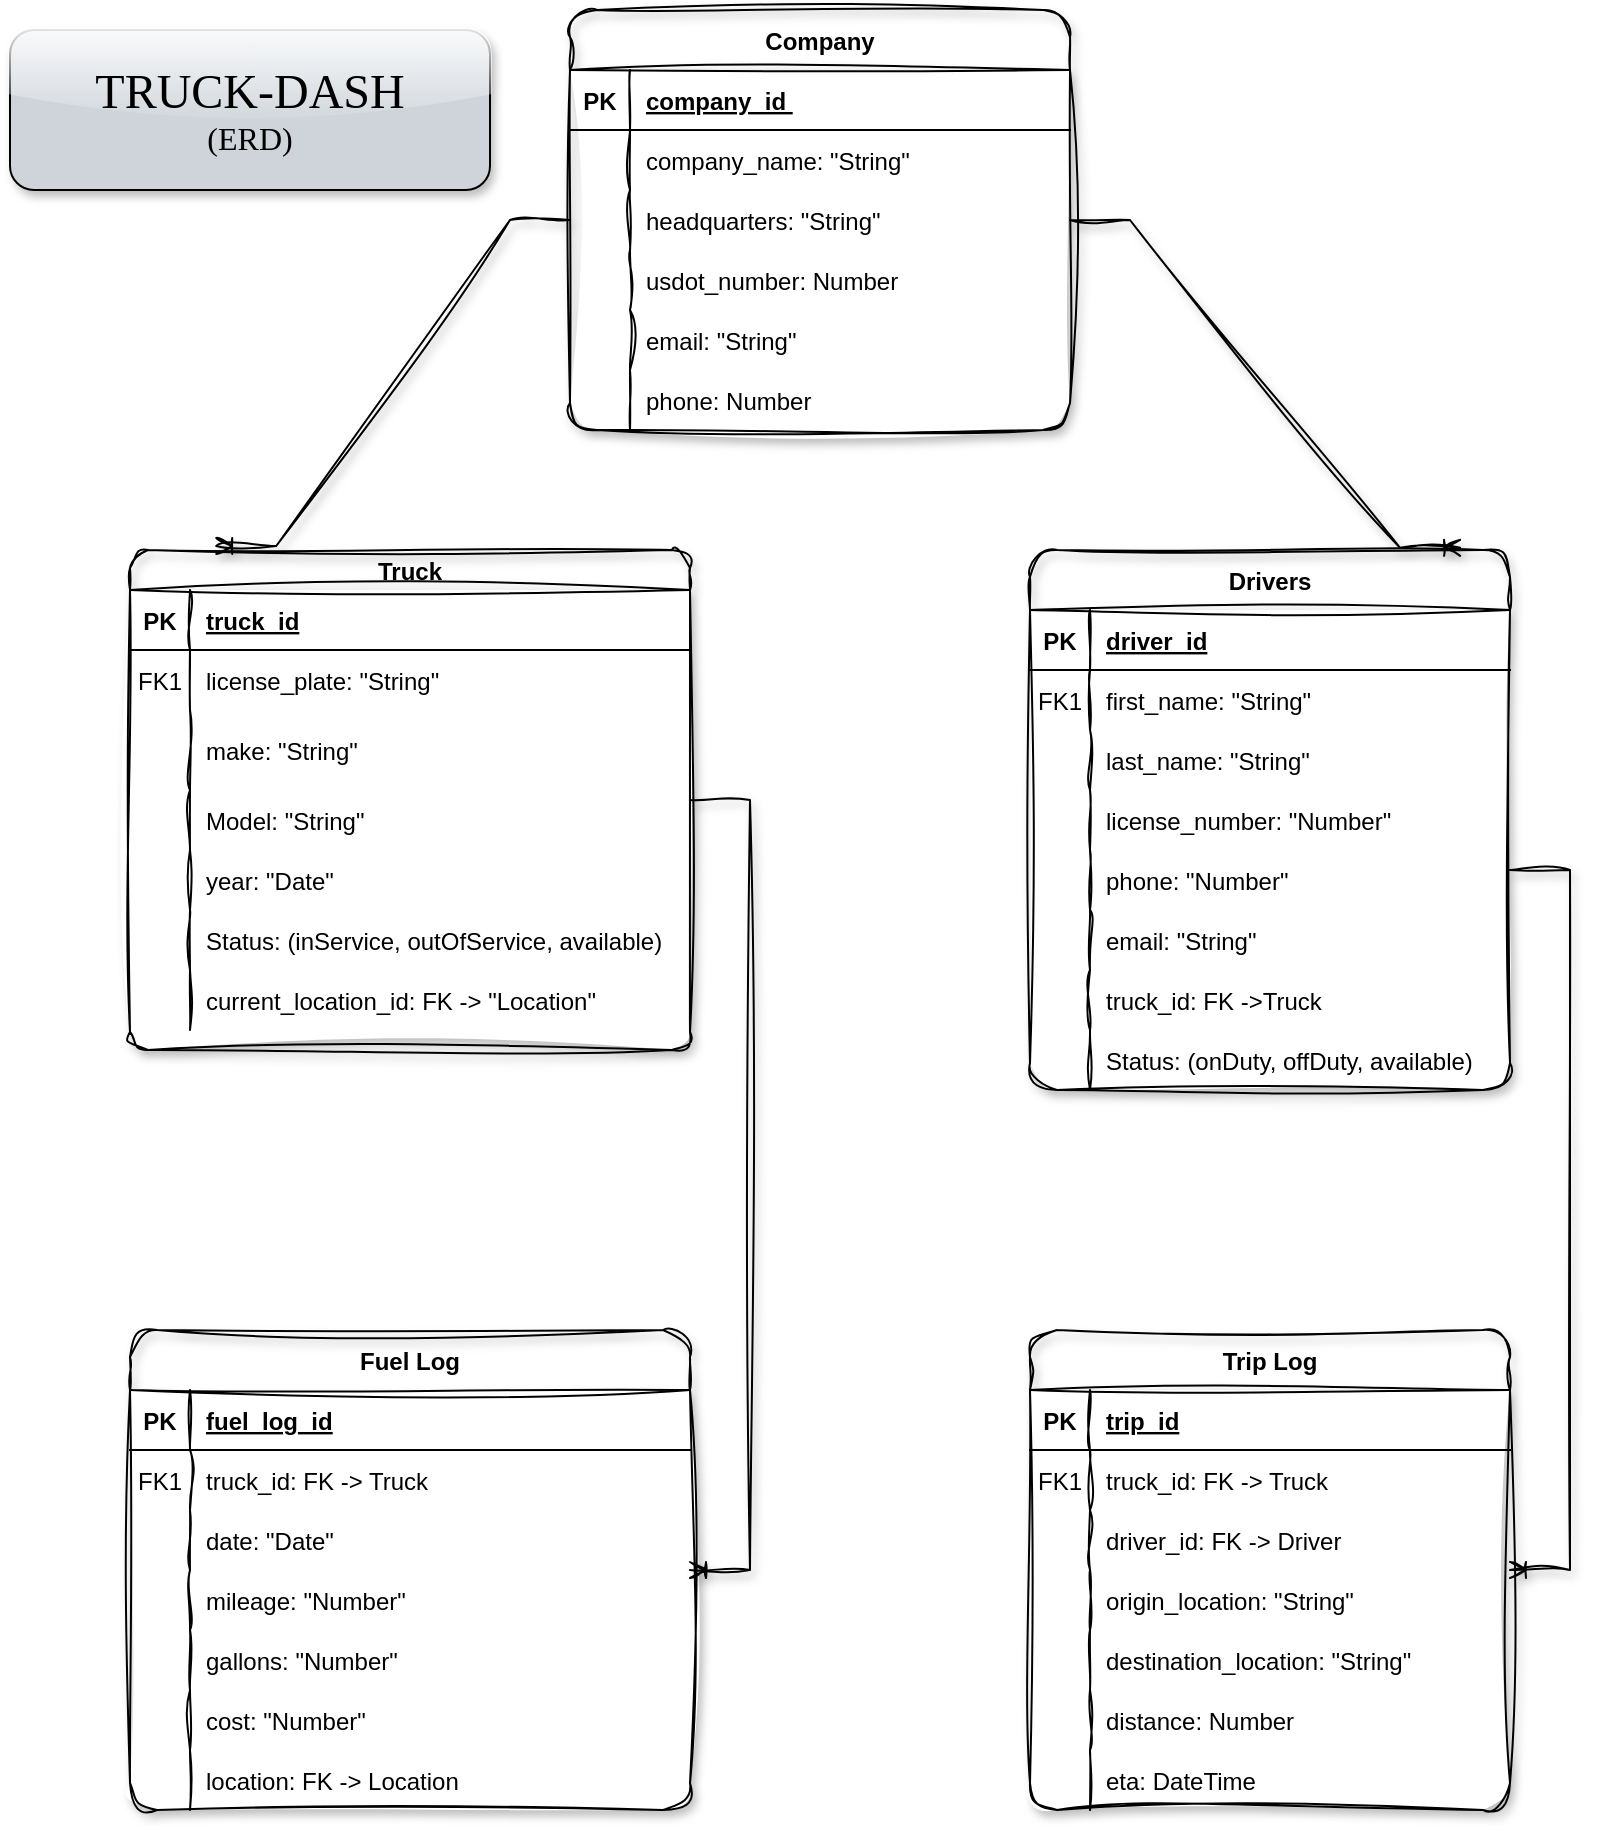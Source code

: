 <mxfile version="24.5.3" type="device">
  <diagram id="R2lEEEUBdFMjLlhIrx00" name="Page-1">
    <mxGraphModel dx="1434" dy="907" grid="1" gridSize="10" guides="1" tooltips="1" connect="1" arrows="1" fold="1" page="1" pageScale="1" pageWidth="850" pageHeight="1100" math="0" shadow="0" extFonts="Permanent Marker^https://fonts.googleapis.com/css?family=Permanent+Marker">
      <root>
        <mxCell id="0" />
        <mxCell id="1" parent="0" />
        <mxCell id="C-vyLk0tnHw3VtMMgP7b-2" value="Truck" style="shape=table;startSize=20;container=1;collapsible=1;childLayout=tableLayout;fixedRows=1;rowLines=0;fontStyle=1;align=center;resizeLast=1;shadow=1;rounded=1;sketch=1;curveFitting=1;jiggle=2;swimlaneFillColor=default;fillColor=none;" parent="1" vertex="1">
          <mxGeometry x="80" y="280" width="280" height="250" as="geometry" />
        </mxCell>
        <mxCell id="C-vyLk0tnHw3VtMMgP7b-3" value="" style="shape=partialRectangle;collapsible=0;dropTarget=0;pointerEvents=0;fillColor=none;points=[[0,0.5],[1,0.5]];portConstraint=eastwest;top=0;left=0;right=0;bottom=1;swimlaneFillColor=default;" parent="C-vyLk0tnHw3VtMMgP7b-2" vertex="1">
          <mxGeometry y="20" width="280" height="30" as="geometry" />
        </mxCell>
        <mxCell id="C-vyLk0tnHw3VtMMgP7b-4" value="PK" style="shape=partialRectangle;overflow=hidden;connectable=0;fillColor=none;top=0;left=0;bottom=0;right=0;fontStyle=1;swimlaneFillColor=default;" parent="C-vyLk0tnHw3VtMMgP7b-3" vertex="1">
          <mxGeometry width="30" height="30" as="geometry">
            <mxRectangle width="30" height="30" as="alternateBounds" />
          </mxGeometry>
        </mxCell>
        <mxCell id="C-vyLk0tnHw3VtMMgP7b-5" value="truck_id" style="shape=partialRectangle;overflow=hidden;connectable=0;fillColor=none;top=0;left=0;bottom=0;right=0;align=left;spacingLeft=6;fontStyle=5;swimlaneFillColor=default;" parent="C-vyLk0tnHw3VtMMgP7b-3" vertex="1">
          <mxGeometry x="30" width="250" height="30" as="geometry">
            <mxRectangle width="250" height="30" as="alternateBounds" />
          </mxGeometry>
        </mxCell>
        <mxCell id="C-vyLk0tnHw3VtMMgP7b-6" value="" style="shape=partialRectangle;collapsible=0;dropTarget=0;pointerEvents=0;fillColor=none;points=[[0,0.5],[1,0.5]];portConstraint=eastwest;top=0;left=0;right=0;bottom=0;swimlaneFillColor=default;" parent="C-vyLk0tnHw3VtMMgP7b-2" vertex="1">
          <mxGeometry y="50" width="280" height="30" as="geometry" />
        </mxCell>
        <mxCell id="C-vyLk0tnHw3VtMMgP7b-7" value="FK1" style="shape=partialRectangle;overflow=hidden;connectable=0;fillColor=none;top=0;left=0;bottom=0;right=0;swimlaneFillColor=default;" parent="C-vyLk0tnHw3VtMMgP7b-6" vertex="1">
          <mxGeometry width="30" height="30" as="geometry">
            <mxRectangle width="30" height="30" as="alternateBounds" />
          </mxGeometry>
        </mxCell>
        <mxCell id="C-vyLk0tnHw3VtMMgP7b-8" value="license_plate: &quot;String&quot;" style="shape=partialRectangle;overflow=hidden;connectable=0;fillColor=none;top=0;left=0;bottom=0;right=0;align=left;spacingLeft=6;swimlaneFillColor=default;" parent="C-vyLk0tnHw3VtMMgP7b-6" vertex="1">
          <mxGeometry x="30" width="250" height="30" as="geometry">
            <mxRectangle width="250" height="30" as="alternateBounds" />
          </mxGeometry>
        </mxCell>
        <mxCell id="C-vyLk0tnHw3VtMMgP7b-9" value="" style="shape=partialRectangle;collapsible=0;dropTarget=0;pointerEvents=0;fillColor=none;points=[[0,0.5],[1,0.5]];portConstraint=eastwest;top=0;left=0;right=0;bottom=0;swimlaneFillColor=default;" parent="C-vyLk0tnHw3VtMMgP7b-2" vertex="1">
          <mxGeometry y="80" width="280" height="40" as="geometry" />
        </mxCell>
        <mxCell id="C-vyLk0tnHw3VtMMgP7b-10" value="" style="shape=partialRectangle;overflow=hidden;connectable=0;fillColor=none;top=0;left=0;bottom=0;right=0;swimlaneFillColor=default;" parent="C-vyLk0tnHw3VtMMgP7b-9" vertex="1">
          <mxGeometry width="30" height="40" as="geometry">
            <mxRectangle width="30" height="40" as="alternateBounds" />
          </mxGeometry>
        </mxCell>
        <mxCell id="C-vyLk0tnHw3VtMMgP7b-11" value="make: &quot;String&quot;    " style="shape=partialRectangle;overflow=hidden;connectable=0;fillColor=none;top=0;left=0;bottom=0;right=0;align=left;spacingLeft=6;swimlaneFillColor=default;" parent="C-vyLk0tnHw3VtMMgP7b-9" vertex="1">
          <mxGeometry x="30" width="250" height="40" as="geometry">
            <mxRectangle width="250" height="40" as="alternateBounds" />
          </mxGeometry>
        </mxCell>
        <mxCell id="RZfa7K9ojC2kVj3DrEO6-5" value="" style="shape=partialRectangle;collapsible=0;dropTarget=0;pointerEvents=0;fillColor=none;points=[[0,0.5],[1,0.5]];portConstraint=eastwest;top=0;left=0;right=0;bottom=0;swimlaneFillColor=default;" vertex="1" parent="C-vyLk0tnHw3VtMMgP7b-2">
          <mxGeometry y="120" width="280" height="30" as="geometry" />
        </mxCell>
        <mxCell id="RZfa7K9ojC2kVj3DrEO6-6" value="" style="shape=partialRectangle;overflow=hidden;connectable=0;fillColor=none;top=0;left=0;bottom=0;right=0;swimlaneFillColor=default;" vertex="1" parent="RZfa7K9ojC2kVj3DrEO6-5">
          <mxGeometry width="30" height="30" as="geometry">
            <mxRectangle width="30" height="30" as="alternateBounds" />
          </mxGeometry>
        </mxCell>
        <mxCell id="RZfa7K9ojC2kVj3DrEO6-7" value="Model: &quot;String&quot;" style="shape=partialRectangle;overflow=hidden;connectable=0;fillColor=none;top=0;left=0;bottom=0;right=0;align=left;spacingLeft=6;swimlaneFillColor=default;" vertex="1" parent="RZfa7K9ojC2kVj3DrEO6-5">
          <mxGeometry x="30" width="250" height="30" as="geometry">
            <mxRectangle width="250" height="30" as="alternateBounds" />
          </mxGeometry>
        </mxCell>
        <mxCell id="RZfa7K9ojC2kVj3DrEO6-8" value="" style="shape=partialRectangle;collapsible=0;dropTarget=0;pointerEvents=0;fillColor=none;points=[[0,0.5],[1,0.5]];portConstraint=eastwest;top=0;left=0;right=0;bottom=0;swimlaneFillColor=default;" vertex="1" parent="C-vyLk0tnHw3VtMMgP7b-2">
          <mxGeometry y="150" width="280" height="30" as="geometry" />
        </mxCell>
        <mxCell id="RZfa7K9ojC2kVj3DrEO6-9" value="" style="shape=partialRectangle;overflow=hidden;connectable=0;fillColor=none;top=0;left=0;bottom=0;right=0;swimlaneFillColor=default;" vertex="1" parent="RZfa7K9ojC2kVj3DrEO6-8">
          <mxGeometry width="30" height="30" as="geometry">
            <mxRectangle width="30" height="30" as="alternateBounds" />
          </mxGeometry>
        </mxCell>
        <mxCell id="RZfa7K9ojC2kVj3DrEO6-10" value="year: &quot;Date&quot;" style="shape=partialRectangle;overflow=hidden;connectable=0;fillColor=none;top=0;left=0;bottom=0;right=0;align=left;spacingLeft=6;swimlaneFillColor=default;" vertex="1" parent="RZfa7K9ojC2kVj3DrEO6-8">
          <mxGeometry x="30" width="250" height="30" as="geometry">
            <mxRectangle width="250" height="30" as="alternateBounds" />
          </mxGeometry>
        </mxCell>
        <mxCell id="RZfa7K9ojC2kVj3DrEO6-14" value="" style="shape=partialRectangle;collapsible=0;dropTarget=0;pointerEvents=0;fillColor=none;points=[[0,0.5],[1,0.5]];portConstraint=eastwest;top=0;left=0;right=0;bottom=0;swimlaneFillColor=default;" vertex="1" parent="C-vyLk0tnHw3VtMMgP7b-2">
          <mxGeometry y="180" width="280" height="30" as="geometry" />
        </mxCell>
        <mxCell id="RZfa7K9ojC2kVj3DrEO6-15" value="" style="shape=partialRectangle;overflow=hidden;connectable=0;fillColor=none;top=0;left=0;bottom=0;right=0;swimlaneFillColor=default;" vertex="1" parent="RZfa7K9ojC2kVj3DrEO6-14">
          <mxGeometry width="30" height="30" as="geometry">
            <mxRectangle width="30" height="30" as="alternateBounds" />
          </mxGeometry>
        </mxCell>
        <mxCell id="RZfa7K9ojC2kVj3DrEO6-16" value="Status: (inService, outOfService, available)" style="shape=partialRectangle;overflow=hidden;connectable=0;fillColor=none;top=0;left=0;bottom=0;right=0;align=left;spacingLeft=6;swimlaneFillColor=default;" vertex="1" parent="RZfa7K9ojC2kVj3DrEO6-14">
          <mxGeometry x="30" width="250" height="30" as="geometry">
            <mxRectangle width="250" height="30" as="alternateBounds" />
          </mxGeometry>
        </mxCell>
        <mxCell id="RZfa7K9ojC2kVj3DrEO6-17" value="" style="shape=partialRectangle;collapsible=0;dropTarget=0;pointerEvents=0;fillColor=none;points=[[0,0.5],[1,0.5]];portConstraint=eastwest;top=0;left=0;right=0;bottom=0;swimlaneFillColor=default;" vertex="1" parent="C-vyLk0tnHw3VtMMgP7b-2">
          <mxGeometry y="210" width="280" height="30" as="geometry" />
        </mxCell>
        <mxCell id="RZfa7K9ojC2kVj3DrEO6-18" value="" style="shape=partialRectangle;overflow=hidden;connectable=0;fillColor=none;top=0;left=0;bottom=0;right=0;swimlaneFillColor=default;" vertex="1" parent="RZfa7K9ojC2kVj3DrEO6-17">
          <mxGeometry width="30" height="30" as="geometry">
            <mxRectangle width="30" height="30" as="alternateBounds" />
          </mxGeometry>
        </mxCell>
        <mxCell id="RZfa7K9ojC2kVj3DrEO6-19" value="current_location_id: FK -&gt; &quot;Location&quot;" style="shape=partialRectangle;overflow=hidden;connectable=0;fillColor=none;top=0;left=0;bottom=0;right=0;align=left;spacingLeft=6;swimlaneFillColor=default;" vertex="1" parent="RZfa7K9ojC2kVj3DrEO6-17">
          <mxGeometry x="30" width="250" height="30" as="geometry">
            <mxRectangle width="250" height="30" as="alternateBounds" />
          </mxGeometry>
        </mxCell>
        <mxCell id="C-vyLk0tnHw3VtMMgP7b-13" value="Drivers" style="shape=table;startSize=30;container=1;collapsible=1;childLayout=tableLayout;fixedRows=1;rowLines=0;fontStyle=1;align=center;resizeLast=1;shadow=1;rounded=1;sketch=1;curveFitting=1;jiggle=2;swimlaneFillColor=default;fillColor=none;" parent="1" vertex="1">
          <mxGeometry x="530" y="280" width="240" height="270" as="geometry" />
        </mxCell>
        <mxCell id="C-vyLk0tnHw3VtMMgP7b-14" value="" style="shape=partialRectangle;collapsible=0;dropTarget=0;pointerEvents=0;fillColor=none;points=[[0,0.5],[1,0.5]];portConstraint=eastwest;top=0;left=0;right=0;bottom=1;swimlaneFillColor=default;" parent="C-vyLk0tnHw3VtMMgP7b-13" vertex="1">
          <mxGeometry y="30" width="240" height="30" as="geometry" />
        </mxCell>
        <mxCell id="C-vyLk0tnHw3VtMMgP7b-15" value="PK" style="shape=partialRectangle;overflow=hidden;connectable=0;fillColor=none;top=0;left=0;bottom=0;right=0;fontStyle=1;swimlaneFillColor=default;" parent="C-vyLk0tnHw3VtMMgP7b-14" vertex="1">
          <mxGeometry width="30" height="30" as="geometry">
            <mxRectangle width="30" height="30" as="alternateBounds" />
          </mxGeometry>
        </mxCell>
        <mxCell id="C-vyLk0tnHw3VtMMgP7b-16" value="driver_id" style="shape=partialRectangle;overflow=hidden;connectable=0;fillColor=none;top=0;left=0;bottom=0;right=0;align=left;spacingLeft=6;fontStyle=5;swimlaneFillColor=default;" parent="C-vyLk0tnHw3VtMMgP7b-14" vertex="1">
          <mxGeometry x="30" width="210" height="30" as="geometry">
            <mxRectangle width="210" height="30" as="alternateBounds" />
          </mxGeometry>
        </mxCell>
        <mxCell id="C-vyLk0tnHw3VtMMgP7b-17" value="" style="shape=partialRectangle;collapsible=0;dropTarget=0;pointerEvents=0;fillColor=none;points=[[0,0.5],[1,0.5]];portConstraint=eastwest;top=0;left=0;right=0;bottom=0;swimlaneFillColor=default;" parent="C-vyLk0tnHw3VtMMgP7b-13" vertex="1">
          <mxGeometry y="60" width="240" height="30" as="geometry" />
        </mxCell>
        <mxCell id="C-vyLk0tnHw3VtMMgP7b-18" value="FK1" style="shape=partialRectangle;overflow=hidden;connectable=0;fillColor=none;top=0;left=0;bottom=0;right=0;swimlaneFillColor=default;" parent="C-vyLk0tnHw3VtMMgP7b-17" vertex="1">
          <mxGeometry width="30" height="30" as="geometry">
            <mxRectangle width="30" height="30" as="alternateBounds" />
          </mxGeometry>
        </mxCell>
        <mxCell id="C-vyLk0tnHw3VtMMgP7b-19" value="first_name: &quot;String&quot;" style="shape=partialRectangle;overflow=hidden;connectable=0;fillColor=none;top=0;left=0;bottom=0;right=0;align=left;spacingLeft=6;swimlaneFillColor=default;" parent="C-vyLk0tnHw3VtMMgP7b-17" vertex="1">
          <mxGeometry x="30" width="210" height="30" as="geometry">
            <mxRectangle width="210" height="30" as="alternateBounds" />
          </mxGeometry>
        </mxCell>
        <mxCell id="C-vyLk0tnHw3VtMMgP7b-20" value="" style="shape=partialRectangle;collapsible=0;dropTarget=0;pointerEvents=0;fillColor=none;points=[[0,0.5],[1,0.5]];portConstraint=eastwest;top=0;left=0;right=0;bottom=0;swimlaneFillColor=default;" parent="C-vyLk0tnHw3VtMMgP7b-13" vertex="1">
          <mxGeometry y="90" width="240" height="30" as="geometry" />
        </mxCell>
        <mxCell id="C-vyLk0tnHw3VtMMgP7b-21" value="" style="shape=partialRectangle;overflow=hidden;connectable=0;fillColor=none;top=0;left=0;bottom=0;right=0;swimlaneFillColor=default;" parent="C-vyLk0tnHw3VtMMgP7b-20" vertex="1">
          <mxGeometry width="30" height="30" as="geometry">
            <mxRectangle width="30" height="30" as="alternateBounds" />
          </mxGeometry>
        </mxCell>
        <mxCell id="C-vyLk0tnHw3VtMMgP7b-22" value="last_name: &quot;String&quot;" style="shape=partialRectangle;overflow=hidden;connectable=0;fillColor=none;top=0;left=0;bottom=0;right=0;align=left;spacingLeft=6;swimlaneFillColor=default;" parent="C-vyLk0tnHw3VtMMgP7b-20" vertex="1">
          <mxGeometry x="30" width="210" height="30" as="geometry">
            <mxRectangle width="210" height="30" as="alternateBounds" />
          </mxGeometry>
        </mxCell>
        <mxCell id="RZfa7K9ojC2kVj3DrEO6-20" value="" style="shape=partialRectangle;collapsible=0;dropTarget=0;pointerEvents=0;fillColor=none;points=[[0,0.5],[1,0.5]];portConstraint=eastwest;top=0;left=0;right=0;bottom=0;swimlaneFillColor=default;" vertex="1" parent="C-vyLk0tnHw3VtMMgP7b-13">
          <mxGeometry y="120" width="240" height="30" as="geometry" />
        </mxCell>
        <mxCell id="RZfa7K9ojC2kVj3DrEO6-21" value="" style="shape=partialRectangle;overflow=hidden;connectable=0;fillColor=none;top=0;left=0;bottom=0;right=0;swimlaneFillColor=default;" vertex="1" parent="RZfa7K9ojC2kVj3DrEO6-20">
          <mxGeometry width="30" height="30" as="geometry">
            <mxRectangle width="30" height="30" as="alternateBounds" />
          </mxGeometry>
        </mxCell>
        <mxCell id="RZfa7K9ojC2kVj3DrEO6-22" value="license_number: &quot;Number&quot;" style="shape=partialRectangle;overflow=hidden;connectable=0;fillColor=none;top=0;left=0;bottom=0;right=0;align=left;spacingLeft=6;swimlaneFillColor=default;" vertex="1" parent="RZfa7K9ojC2kVj3DrEO6-20">
          <mxGeometry x="30" width="210" height="30" as="geometry">
            <mxRectangle width="210" height="30" as="alternateBounds" />
          </mxGeometry>
        </mxCell>
        <mxCell id="RZfa7K9ojC2kVj3DrEO6-23" value="" style="shape=partialRectangle;collapsible=0;dropTarget=0;pointerEvents=0;fillColor=none;points=[[0,0.5],[1,0.5]];portConstraint=eastwest;top=0;left=0;right=0;bottom=0;swimlaneFillColor=default;" vertex="1" parent="C-vyLk0tnHw3VtMMgP7b-13">
          <mxGeometry y="150" width="240" height="30" as="geometry" />
        </mxCell>
        <mxCell id="RZfa7K9ojC2kVj3DrEO6-24" value="" style="shape=partialRectangle;overflow=hidden;connectable=0;fillColor=none;top=0;left=0;bottom=0;right=0;swimlaneFillColor=default;" vertex="1" parent="RZfa7K9ojC2kVj3DrEO6-23">
          <mxGeometry width="30" height="30" as="geometry">
            <mxRectangle width="30" height="30" as="alternateBounds" />
          </mxGeometry>
        </mxCell>
        <mxCell id="RZfa7K9ojC2kVj3DrEO6-25" value="phone: &quot;Number&quot;" style="shape=partialRectangle;overflow=hidden;connectable=0;fillColor=none;top=0;left=0;bottom=0;right=0;align=left;spacingLeft=6;swimlaneFillColor=default;" vertex="1" parent="RZfa7K9ojC2kVj3DrEO6-23">
          <mxGeometry x="30" width="210" height="30" as="geometry">
            <mxRectangle width="210" height="30" as="alternateBounds" />
          </mxGeometry>
        </mxCell>
        <mxCell id="RZfa7K9ojC2kVj3DrEO6-26" value="" style="shape=partialRectangle;collapsible=0;dropTarget=0;pointerEvents=0;fillColor=none;points=[[0,0.5],[1,0.5]];portConstraint=eastwest;top=0;left=0;right=0;bottom=0;swimlaneFillColor=default;" vertex="1" parent="C-vyLk0tnHw3VtMMgP7b-13">
          <mxGeometry y="180" width="240" height="30" as="geometry" />
        </mxCell>
        <mxCell id="RZfa7K9ojC2kVj3DrEO6-27" value="" style="shape=partialRectangle;overflow=hidden;connectable=0;fillColor=none;top=0;left=0;bottom=0;right=0;swimlaneFillColor=default;" vertex="1" parent="RZfa7K9ojC2kVj3DrEO6-26">
          <mxGeometry width="30" height="30" as="geometry">
            <mxRectangle width="30" height="30" as="alternateBounds" />
          </mxGeometry>
        </mxCell>
        <mxCell id="RZfa7K9ojC2kVj3DrEO6-28" value="email: &quot;String&quot;" style="shape=partialRectangle;overflow=hidden;connectable=0;fillColor=none;top=0;left=0;bottom=0;right=0;align=left;spacingLeft=6;swimlaneFillColor=default;" vertex="1" parent="RZfa7K9ojC2kVj3DrEO6-26">
          <mxGeometry x="30" width="210" height="30" as="geometry">
            <mxRectangle width="210" height="30" as="alternateBounds" />
          </mxGeometry>
        </mxCell>
        <mxCell id="RZfa7K9ojC2kVj3DrEO6-29" value="" style="shape=partialRectangle;collapsible=0;dropTarget=0;pointerEvents=0;fillColor=none;points=[[0,0.5],[1,0.5]];portConstraint=eastwest;top=0;left=0;right=0;bottom=0;swimlaneFillColor=default;" vertex="1" parent="C-vyLk0tnHw3VtMMgP7b-13">
          <mxGeometry y="210" width="240" height="30" as="geometry" />
        </mxCell>
        <mxCell id="RZfa7K9ojC2kVj3DrEO6-30" value="" style="shape=partialRectangle;overflow=hidden;connectable=0;fillColor=none;top=0;left=0;bottom=0;right=0;swimlaneFillColor=default;" vertex="1" parent="RZfa7K9ojC2kVj3DrEO6-29">
          <mxGeometry width="30" height="30" as="geometry">
            <mxRectangle width="30" height="30" as="alternateBounds" />
          </mxGeometry>
        </mxCell>
        <mxCell id="RZfa7K9ojC2kVj3DrEO6-31" value="truck_id: FK -&gt;Truck" style="shape=partialRectangle;overflow=hidden;connectable=0;fillColor=none;top=0;left=0;bottom=0;right=0;align=left;spacingLeft=6;swimlaneFillColor=default;" vertex="1" parent="RZfa7K9ojC2kVj3DrEO6-29">
          <mxGeometry x="30" width="210" height="30" as="geometry">
            <mxRectangle width="210" height="30" as="alternateBounds" />
          </mxGeometry>
        </mxCell>
        <mxCell id="RZfa7K9ojC2kVj3DrEO6-339" value="" style="shape=partialRectangle;collapsible=0;dropTarget=0;pointerEvents=0;fillColor=none;points=[[0,0.5],[1,0.5]];portConstraint=eastwest;top=0;left=0;right=0;bottom=0;swimlaneFillColor=default;" vertex="1" parent="C-vyLk0tnHw3VtMMgP7b-13">
          <mxGeometry y="240" width="240" height="30" as="geometry" />
        </mxCell>
        <mxCell id="RZfa7K9ojC2kVj3DrEO6-340" value="" style="shape=partialRectangle;overflow=hidden;connectable=0;fillColor=none;top=0;left=0;bottom=0;right=0;swimlaneFillColor=default;" vertex="1" parent="RZfa7K9ojC2kVj3DrEO6-339">
          <mxGeometry width="30" height="30" as="geometry">
            <mxRectangle width="30" height="30" as="alternateBounds" />
          </mxGeometry>
        </mxCell>
        <mxCell id="RZfa7K9ojC2kVj3DrEO6-341" value="Status: (onDuty, offDuty, available)" style="shape=partialRectangle;overflow=hidden;connectable=0;fillColor=none;top=0;left=0;bottom=0;right=0;align=left;spacingLeft=6;swimlaneFillColor=default;" vertex="1" parent="RZfa7K9ojC2kVj3DrEO6-339">
          <mxGeometry x="30" width="210" height="30" as="geometry">
            <mxRectangle width="210" height="30" as="alternateBounds" />
          </mxGeometry>
        </mxCell>
        <mxCell id="C-vyLk0tnHw3VtMMgP7b-23" value="Company" style="shape=table;startSize=30;container=1;collapsible=1;childLayout=tableLayout;fixedRows=1;rowLines=0;fontStyle=1;align=center;resizeLast=1;shadow=1;rounded=1;sketch=1;curveFitting=1;jiggle=2;swimlaneFillColor=default;fillColor=none;" parent="1" vertex="1">
          <mxGeometry x="300" y="10" width="250" height="210" as="geometry" />
        </mxCell>
        <mxCell id="C-vyLk0tnHw3VtMMgP7b-24" value="" style="shape=partialRectangle;collapsible=0;dropTarget=0;pointerEvents=0;fillColor=none;points=[[0,0.5],[1,0.5]];portConstraint=eastwest;top=0;left=0;right=0;bottom=1;swimlaneFillColor=default;" parent="C-vyLk0tnHw3VtMMgP7b-23" vertex="1">
          <mxGeometry y="30" width="250" height="30" as="geometry" />
        </mxCell>
        <mxCell id="C-vyLk0tnHw3VtMMgP7b-25" value="PK" style="shape=partialRectangle;overflow=hidden;connectable=0;fillColor=none;top=0;left=0;bottom=0;right=0;fontStyle=1;swimlaneFillColor=default;" parent="C-vyLk0tnHw3VtMMgP7b-24" vertex="1">
          <mxGeometry width="30" height="30" as="geometry">
            <mxRectangle width="30" height="30" as="alternateBounds" />
          </mxGeometry>
        </mxCell>
        <mxCell id="C-vyLk0tnHw3VtMMgP7b-26" value="company_id " style="shape=partialRectangle;overflow=hidden;connectable=0;fillColor=none;top=0;left=0;bottom=0;right=0;align=left;spacingLeft=6;fontStyle=5;swimlaneFillColor=default;" parent="C-vyLk0tnHw3VtMMgP7b-24" vertex="1">
          <mxGeometry x="30" width="220" height="30" as="geometry">
            <mxRectangle width="220" height="30" as="alternateBounds" />
          </mxGeometry>
        </mxCell>
        <mxCell id="C-vyLk0tnHw3VtMMgP7b-27" value="" style="shape=partialRectangle;collapsible=0;dropTarget=0;pointerEvents=0;fillColor=none;points=[[0,0.5],[1,0.5]];portConstraint=eastwest;top=0;left=0;right=0;bottom=0;swimlaneFillColor=default;" parent="C-vyLk0tnHw3VtMMgP7b-23" vertex="1">
          <mxGeometry y="60" width="250" height="30" as="geometry" />
        </mxCell>
        <mxCell id="C-vyLk0tnHw3VtMMgP7b-28" value="" style="shape=partialRectangle;overflow=hidden;connectable=0;fillColor=none;top=0;left=0;bottom=0;right=0;swimlaneFillColor=default;" parent="C-vyLk0tnHw3VtMMgP7b-27" vertex="1">
          <mxGeometry width="30" height="30" as="geometry">
            <mxRectangle width="30" height="30" as="alternateBounds" />
          </mxGeometry>
        </mxCell>
        <mxCell id="C-vyLk0tnHw3VtMMgP7b-29" value="company_name: &quot;String&quot;" style="shape=partialRectangle;overflow=hidden;connectable=0;fillColor=none;top=0;left=0;bottom=0;right=0;align=left;spacingLeft=6;swimlaneFillColor=default;" parent="C-vyLk0tnHw3VtMMgP7b-27" vertex="1">
          <mxGeometry x="30" width="220" height="30" as="geometry">
            <mxRectangle width="220" height="30" as="alternateBounds" />
          </mxGeometry>
        </mxCell>
        <mxCell id="RZfa7K9ojC2kVj3DrEO6-194" value="" style="shape=partialRectangle;collapsible=0;dropTarget=0;pointerEvents=0;fillColor=none;points=[[0,0.5],[1,0.5]];portConstraint=eastwest;top=0;left=0;right=0;bottom=0;swimlaneFillColor=default;" vertex="1" parent="C-vyLk0tnHw3VtMMgP7b-23">
          <mxGeometry y="90" width="250" height="30" as="geometry" />
        </mxCell>
        <mxCell id="RZfa7K9ojC2kVj3DrEO6-195" value="" style="shape=partialRectangle;overflow=hidden;connectable=0;fillColor=none;top=0;left=0;bottom=0;right=0;swimlaneFillColor=default;" vertex="1" parent="RZfa7K9ojC2kVj3DrEO6-194">
          <mxGeometry width="30" height="30" as="geometry">
            <mxRectangle width="30" height="30" as="alternateBounds" />
          </mxGeometry>
        </mxCell>
        <mxCell id="RZfa7K9ojC2kVj3DrEO6-196" value="headquarters: &quot;String&quot;" style="shape=partialRectangle;overflow=hidden;connectable=0;fillColor=none;top=0;left=0;bottom=0;right=0;align=left;spacingLeft=6;swimlaneFillColor=default;" vertex="1" parent="RZfa7K9ojC2kVj3DrEO6-194">
          <mxGeometry x="30" width="220" height="30" as="geometry">
            <mxRectangle width="220" height="30" as="alternateBounds" />
          </mxGeometry>
        </mxCell>
        <mxCell id="RZfa7K9ojC2kVj3DrEO6-304" value="" style="shape=partialRectangle;collapsible=0;dropTarget=0;pointerEvents=0;fillColor=none;points=[[0,0.5],[1,0.5]];portConstraint=eastwest;top=0;left=0;right=0;bottom=0;swimlaneFillColor=default;" vertex="1" parent="C-vyLk0tnHw3VtMMgP7b-23">
          <mxGeometry y="120" width="250" height="30" as="geometry" />
        </mxCell>
        <mxCell id="RZfa7K9ojC2kVj3DrEO6-305" value="" style="shape=partialRectangle;overflow=hidden;connectable=0;fillColor=none;top=0;left=0;bottom=0;right=0;swimlaneFillColor=default;" vertex="1" parent="RZfa7K9ojC2kVj3DrEO6-304">
          <mxGeometry width="30" height="30" as="geometry">
            <mxRectangle width="30" height="30" as="alternateBounds" />
          </mxGeometry>
        </mxCell>
        <mxCell id="RZfa7K9ojC2kVj3DrEO6-306" value="usdot_number: Number" style="shape=partialRectangle;overflow=hidden;connectable=0;fillColor=none;top=0;left=0;bottom=0;right=0;align=left;spacingLeft=6;swimlaneFillColor=default;" vertex="1" parent="RZfa7K9ojC2kVj3DrEO6-304">
          <mxGeometry x="30" width="220" height="30" as="geometry">
            <mxRectangle width="220" height="30" as="alternateBounds" />
          </mxGeometry>
        </mxCell>
        <mxCell id="RZfa7K9ojC2kVj3DrEO6-307" value="" style="shape=partialRectangle;collapsible=0;dropTarget=0;pointerEvents=0;fillColor=none;points=[[0,0.5],[1,0.5]];portConstraint=eastwest;top=0;left=0;right=0;bottom=0;swimlaneFillColor=default;" vertex="1" parent="C-vyLk0tnHw3VtMMgP7b-23">
          <mxGeometry y="150" width="250" height="30" as="geometry" />
        </mxCell>
        <mxCell id="RZfa7K9ojC2kVj3DrEO6-308" value="" style="shape=partialRectangle;overflow=hidden;connectable=0;fillColor=none;top=0;left=0;bottom=0;right=0;swimlaneFillColor=default;" vertex="1" parent="RZfa7K9ojC2kVj3DrEO6-307">
          <mxGeometry width="30" height="30" as="geometry">
            <mxRectangle width="30" height="30" as="alternateBounds" />
          </mxGeometry>
        </mxCell>
        <mxCell id="RZfa7K9ojC2kVj3DrEO6-309" value="email: &quot;String&quot;" style="shape=partialRectangle;overflow=hidden;connectable=0;fillColor=none;top=0;left=0;bottom=0;right=0;align=left;spacingLeft=6;swimlaneFillColor=default;" vertex="1" parent="RZfa7K9ojC2kVj3DrEO6-307">
          <mxGeometry x="30" width="220" height="30" as="geometry">
            <mxRectangle width="220" height="30" as="alternateBounds" />
          </mxGeometry>
        </mxCell>
        <mxCell id="RZfa7K9ojC2kVj3DrEO6-310" value="" style="shape=partialRectangle;collapsible=0;dropTarget=0;pointerEvents=0;fillColor=none;points=[[0,0.5],[1,0.5]];portConstraint=eastwest;top=0;left=0;right=0;bottom=0;swimlaneFillColor=default;" vertex="1" parent="C-vyLk0tnHw3VtMMgP7b-23">
          <mxGeometry y="180" width="250" height="30" as="geometry" />
        </mxCell>
        <mxCell id="RZfa7K9ojC2kVj3DrEO6-311" value="" style="shape=partialRectangle;overflow=hidden;connectable=0;fillColor=none;top=0;left=0;bottom=0;right=0;swimlaneFillColor=default;" vertex="1" parent="RZfa7K9ojC2kVj3DrEO6-310">
          <mxGeometry width="30" height="30" as="geometry">
            <mxRectangle width="30" height="30" as="alternateBounds" />
          </mxGeometry>
        </mxCell>
        <mxCell id="RZfa7K9ojC2kVj3DrEO6-312" value="phone: Number" style="shape=partialRectangle;overflow=hidden;connectable=0;fillColor=none;top=0;left=0;bottom=0;right=0;align=left;spacingLeft=6;swimlaneFillColor=default;" vertex="1" parent="RZfa7K9ojC2kVj3DrEO6-310">
          <mxGeometry x="30" width="220" height="30" as="geometry">
            <mxRectangle width="220" height="30" as="alternateBounds" />
          </mxGeometry>
        </mxCell>
        <mxCell id="RZfa7K9ojC2kVj3DrEO6-120" value="Fuel Log" style="shape=table;startSize=30;container=1;collapsible=1;childLayout=tableLayout;fixedRows=1;rowLines=0;fontStyle=1;align=center;resizeLast=1;shadow=1;rounded=1;sketch=1;curveFitting=1;jiggle=2;swimlaneFillColor=default;fillColor=none;" vertex="1" parent="1">
          <mxGeometry x="80" y="670" width="280" height="240" as="geometry" />
        </mxCell>
        <mxCell id="RZfa7K9ojC2kVj3DrEO6-121" value="" style="shape=partialRectangle;collapsible=0;dropTarget=0;pointerEvents=0;fillColor=none;points=[[0,0.5],[1,0.5]];portConstraint=eastwest;top=0;left=0;right=0;bottom=1;swimlaneFillColor=default;" vertex="1" parent="RZfa7K9ojC2kVj3DrEO6-120">
          <mxGeometry y="30" width="280" height="30" as="geometry" />
        </mxCell>
        <mxCell id="RZfa7K9ojC2kVj3DrEO6-122" value="PK" style="shape=partialRectangle;overflow=hidden;connectable=0;fillColor=none;top=0;left=0;bottom=0;right=0;fontStyle=1;swimlaneFillColor=default;" vertex="1" parent="RZfa7K9ojC2kVj3DrEO6-121">
          <mxGeometry width="30" height="30" as="geometry">
            <mxRectangle width="30" height="30" as="alternateBounds" />
          </mxGeometry>
        </mxCell>
        <mxCell id="RZfa7K9ojC2kVj3DrEO6-123" value="fuel_log_id" style="shape=partialRectangle;overflow=hidden;connectable=0;fillColor=none;top=0;left=0;bottom=0;right=0;align=left;spacingLeft=6;fontStyle=5;swimlaneFillColor=default;" vertex="1" parent="RZfa7K9ojC2kVj3DrEO6-121">
          <mxGeometry x="30" width="250" height="30" as="geometry">
            <mxRectangle width="250" height="30" as="alternateBounds" />
          </mxGeometry>
        </mxCell>
        <mxCell id="RZfa7K9ojC2kVj3DrEO6-124" value="" style="shape=partialRectangle;collapsible=0;dropTarget=0;pointerEvents=0;fillColor=none;points=[[0,0.5],[1,0.5]];portConstraint=eastwest;top=0;left=0;right=0;bottom=0;swimlaneFillColor=default;" vertex="1" parent="RZfa7K9ojC2kVj3DrEO6-120">
          <mxGeometry y="60" width="280" height="30" as="geometry" />
        </mxCell>
        <mxCell id="RZfa7K9ojC2kVj3DrEO6-125" value="FK1" style="shape=partialRectangle;overflow=hidden;connectable=0;fillColor=none;top=0;left=0;bottom=0;right=0;swimlaneFillColor=default;" vertex="1" parent="RZfa7K9ojC2kVj3DrEO6-124">
          <mxGeometry width="30" height="30" as="geometry">
            <mxRectangle width="30" height="30" as="alternateBounds" />
          </mxGeometry>
        </mxCell>
        <mxCell id="RZfa7K9ojC2kVj3DrEO6-126" value="truck_id: FK -&gt; Truck" style="shape=partialRectangle;overflow=hidden;connectable=0;fillColor=none;top=0;left=0;bottom=0;right=0;align=left;spacingLeft=6;swimlaneFillColor=default;" vertex="1" parent="RZfa7K9ojC2kVj3DrEO6-124">
          <mxGeometry x="30" width="250" height="30" as="geometry">
            <mxRectangle width="250" height="30" as="alternateBounds" />
          </mxGeometry>
        </mxCell>
        <mxCell id="RZfa7K9ojC2kVj3DrEO6-127" value="" style="shape=partialRectangle;collapsible=0;dropTarget=0;pointerEvents=0;fillColor=none;points=[[0,0.5],[1,0.5]];portConstraint=eastwest;top=0;left=0;right=0;bottom=0;swimlaneFillColor=default;" vertex="1" parent="RZfa7K9ojC2kVj3DrEO6-120">
          <mxGeometry y="90" width="280" height="30" as="geometry" />
        </mxCell>
        <mxCell id="RZfa7K9ojC2kVj3DrEO6-128" value="" style="shape=partialRectangle;overflow=hidden;connectable=0;fillColor=none;top=0;left=0;bottom=0;right=0;swimlaneFillColor=default;" vertex="1" parent="RZfa7K9ojC2kVj3DrEO6-127">
          <mxGeometry width="30" height="30" as="geometry">
            <mxRectangle width="30" height="30" as="alternateBounds" />
          </mxGeometry>
        </mxCell>
        <mxCell id="RZfa7K9ojC2kVj3DrEO6-129" value="date: &quot;Date&quot;" style="shape=partialRectangle;overflow=hidden;connectable=0;fillColor=none;top=0;left=0;bottom=0;right=0;align=left;spacingLeft=6;swimlaneFillColor=default;" vertex="1" parent="RZfa7K9ojC2kVj3DrEO6-127">
          <mxGeometry x="30" width="250" height="30" as="geometry">
            <mxRectangle width="250" height="30" as="alternateBounds" />
          </mxGeometry>
        </mxCell>
        <mxCell id="RZfa7K9ojC2kVj3DrEO6-130" value="" style="shape=partialRectangle;collapsible=0;dropTarget=0;pointerEvents=0;fillColor=none;points=[[0,0.5],[1,0.5]];portConstraint=eastwest;top=0;left=0;right=0;bottom=0;swimlaneFillColor=default;" vertex="1" parent="RZfa7K9ojC2kVj3DrEO6-120">
          <mxGeometry y="120" width="280" height="30" as="geometry" />
        </mxCell>
        <mxCell id="RZfa7K9ojC2kVj3DrEO6-131" value="" style="shape=partialRectangle;overflow=hidden;connectable=0;fillColor=none;top=0;left=0;bottom=0;right=0;swimlaneFillColor=default;" vertex="1" parent="RZfa7K9ojC2kVj3DrEO6-130">
          <mxGeometry width="30" height="30" as="geometry">
            <mxRectangle width="30" height="30" as="alternateBounds" />
          </mxGeometry>
        </mxCell>
        <mxCell id="RZfa7K9ojC2kVj3DrEO6-132" value="mileage: &quot;Number&quot;" style="shape=partialRectangle;overflow=hidden;connectable=0;fillColor=none;top=0;left=0;bottom=0;right=0;align=left;spacingLeft=6;swimlaneFillColor=default;" vertex="1" parent="RZfa7K9ojC2kVj3DrEO6-130">
          <mxGeometry x="30" width="250" height="30" as="geometry">
            <mxRectangle width="250" height="30" as="alternateBounds" />
          </mxGeometry>
        </mxCell>
        <mxCell id="RZfa7K9ojC2kVj3DrEO6-133" value="" style="shape=partialRectangle;collapsible=0;dropTarget=0;pointerEvents=0;fillColor=none;points=[[0,0.5],[1,0.5]];portConstraint=eastwest;top=0;left=0;right=0;bottom=0;swimlaneFillColor=default;" vertex="1" parent="RZfa7K9ojC2kVj3DrEO6-120">
          <mxGeometry y="150" width="280" height="30" as="geometry" />
        </mxCell>
        <mxCell id="RZfa7K9ojC2kVj3DrEO6-134" value="" style="shape=partialRectangle;overflow=hidden;connectable=0;fillColor=none;top=0;left=0;bottom=0;right=0;swimlaneFillColor=default;" vertex="1" parent="RZfa7K9ojC2kVj3DrEO6-133">
          <mxGeometry width="30" height="30" as="geometry">
            <mxRectangle width="30" height="30" as="alternateBounds" />
          </mxGeometry>
        </mxCell>
        <mxCell id="RZfa7K9ojC2kVj3DrEO6-135" value="gallons: &quot;Number&quot;" style="shape=partialRectangle;overflow=hidden;connectable=0;fillColor=none;top=0;left=0;bottom=0;right=0;align=left;spacingLeft=6;swimlaneFillColor=default;" vertex="1" parent="RZfa7K9ojC2kVj3DrEO6-133">
          <mxGeometry x="30" width="250" height="30" as="geometry">
            <mxRectangle width="250" height="30" as="alternateBounds" />
          </mxGeometry>
        </mxCell>
        <mxCell id="RZfa7K9ojC2kVj3DrEO6-136" value="" style="shape=partialRectangle;collapsible=0;dropTarget=0;pointerEvents=0;fillColor=none;points=[[0,0.5],[1,0.5]];portConstraint=eastwest;top=0;left=0;right=0;bottom=0;swimlaneFillColor=default;" vertex="1" parent="RZfa7K9ojC2kVj3DrEO6-120">
          <mxGeometry y="180" width="280" height="30" as="geometry" />
        </mxCell>
        <mxCell id="RZfa7K9ojC2kVj3DrEO6-137" value="" style="shape=partialRectangle;overflow=hidden;connectable=0;fillColor=none;top=0;left=0;bottom=0;right=0;swimlaneFillColor=default;" vertex="1" parent="RZfa7K9ojC2kVj3DrEO6-136">
          <mxGeometry width="30" height="30" as="geometry">
            <mxRectangle width="30" height="30" as="alternateBounds" />
          </mxGeometry>
        </mxCell>
        <mxCell id="RZfa7K9ojC2kVj3DrEO6-138" value="cost: &quot;Number&quot;" style="shape=partialRectangle;overflow=hidden;connectable=0;fillColor=none;top=0;left=0;bottom=0;right=0;align=left;spacingLeft=6;swimlaneFillColor=default;" vertex="1" parent="RZfa7K9ojC2kVj3DrEO6-136">
          <mxGeometry x="30" width="250" height="30" as="geometry">
            <mxRectangle width="250" height="30" as="alternateBounds" />
          </mxGeometry>
        </mxCell>
        <mxCell id="RZfa7K9ojC2kVj3DrEO6-139" value="" style="shape=partialRectangle;collapsible=0;dropTarget=0;pointerEvents=0;fillColor=none;points=[[0,0.5],[1,0.5]];portConstraint=eastwest;top=0;left=0;right=0;bottom=0;swimlaneFillColor=default;" vertex="1" parent="RZfa7K9ojC2kVj3DrEO6-120">
          <mxGeometry y="210" width="280" height="30" as="geometry" />
        </mxCell>
        <mxCell id="RZfa7K9ojC2kVj3DrEO6-140" value="" style="shape=partialRectangle;overflow=hidden;connectable=0;fillColor=none;top=0;left=0;bottom=0;right=0;swimlaneFillColor=default;" vertex="1" parent="RZfa7K9ojC2kVj3DrEO6-139">
          <mxGeometry width="30" height="30" as="geometry">
            <mxRectangle width="30" height="30" as="alternateBounds" />
          </mxGeometry>
        </mxCell>
        <mxCell id="RZfa7K9ojC2kVj3DrEO6-141" value="location: FK -&gt; Location" style="shape=partialRectangle;overflow=hidden;connectable=0;fillColor=none;top=0;left=0;bottom=0;right=0;align=left;spacingLeft=6;swimlaneFillColor=default;" vertex="1" parent="RZfa7K9ojC2kVj3DrEO6-139">
          <mxGeometry x="30" width="250" height="30" as="geometry">
            <mxRectangle width="250" height="30" as="alternateBounds" />
          </mxGeometry>
        </mxCell>
        <mxCell id="RZfa7K9ojC2kVj3DrEO6-54" value="Trip Log" style="shape=table;startSize=30;container=1;collapsible=1;childLayout=tableLayout;fixedRows=1;rowLines=0;fontStyle=1;align=center;resizeLast=1;shadow=1;rounded=1;sketch=1;curveFitting=1;jiggle=2;swimlaneFillColor=default;fillColor=none;" vertex="1" parent="1">
          <mxGeometry x="530" y="670" width="240" height="240" as="geometry" />
        </mxCell>
        <mxCell id="RZfa7K9ojC2kVj3DrEO6-55" value="" style="shape=partialRectangle;collapsible=0;dropTarget=0;pointerEvents=0;fillColor=none;points=[[0,0.5],[1,0.5]];portConstraint=eastwest;top=0;left=0;right=0;bottom=1;swimlaneFillColor=default;" vertex="1" parent="RZfa7K9ojC2kVj3DrEO6-54">
          <mxGeometry y="30" width="240" height="30" as="geometry" />
        </mxCell>
        <mxCell id="RZfa7K9ojC2kVj3DrEO6-56" value="PK" style="shape=partialRectangle;overflow=hidden;connectable=0;fillColor=none;top=0;left=0;bottom=0;right=0;fontStyle=1;swimlaneFillColor=default;" vertex="1" parent="RZfa7K9ojC2kVj3DrEO6-55">
          <mxGeometry width="30" height="30" as="geometry">
            <mxRectangle width="30" height="30" as="alternateBounds" />
          </mxGeometry>
        </mxCell>
        <mxCell id="RZfa7K9ojC2kVj3DrEO6-57" value="trip_id" style="shape=partialRectangle;overflow=hidden;connectable=0;fillColor=none;top=0;left=0;bottom=0;right=0;align=left;spacingLeft=6;fontStyle=5;swimlaneFillColor=default;" vertex="1" parent="RZfa7K9ojC2kVj3DrEO6-55">
          <mxGeometry x="30" width="210" height="30" as="geometry">
            <mxRectangle width="210" height="30" as="alternateBounds" />
          </mxGeometry>
        </mxCell>
        <mxCell id="RZfa7K9ojC2kVj3DrEO6-58" value="" style="shape=partialRectangle;collapsible=0;dropTarget=0;pointerEvents=0;fillColor=none;points=[[0,0.5],[1,0.5]];portConstraint=eastwest;top=0;left=0;right=0;bottom=0;swimlaneFillColor=default;" vertex="1" parent="RZfa7K9ojC2kVj3DrEO6-54">
          <mxGeometry y="60" width="240" height="30" as="geometry" />
        </mxCell>
        <mxCell id="RZfa7K9ojC2kVj3DrEO6-59" value="FK1" style="shape=partialRectangle;overflow=hidden;connectable=0;fillColor=none;top=0;left=0;bottom=0;right=0;swimlaneFillColor=default;" vertex="1" parent="RZfa7K9ojC2kVj3DrEO6-58">
          <mxGeometry width="30" height="30" as="geometry">
            <mxRectangle width="30" height="30" as="alternateBounds" />
          </mxGeometry>
        </mxCell>
        <mxCell id="RZfa7K9ojC2kVj3DrEO6-60" value="truck_id: FK -&gt; Truck" style="shape=partialRectangle;overflow=hidden;connectable=0;fillColor=none;top=0;left=0;bottom=0;right=0;align=left;spacingLeft=6;swimlaneFillColor=default;" vertex="1" parent="RZfa7K9ojC2kVj3DrEO6-58">
          <mxGeometry x="30" width="210" height="30" as="geometry">
            <mxRectangle width="210" height="30" as="alternateBounds" />
          </mxGeometry>
        </mxCell>
        <mxCell id="RZfa7K9ojC2kVj3DrEO6-61" value="" style="shape=partialRectangle;collapsible=0;dropTarget=0;pointerEvents=0;fillColor=none;points=[[0,0.5],[1,0.5]];portConstraint=eastwest;top=0;left=0;right=0;bottom=0;swimlaneFillColor=default;" vertex="1" parent="RZfa7K9ojC2kVj3DrEO6-54">
          <mxGeometry y="90" width="240" height="30" as="geometry" />
        </mxCell>
        <mxCell id="RZfa7K9ojC2kVj3DrEO6-62" value="" style="shape=partialRectangle;overflow=hidden;connectable=0;fillColor=none;top=0;left=0;bottom=0;right=0;swimlaneFillColor=default;" vertex="1" parent="RZfa7K9ojC2kVj3DrEO6-61">
          <mxGeometry width="30" height="30" as="geometry">
            <mxRectangle width="30" height="30" as="alternateBounds" />
          </mxGeometry>
        </mxCell>
        <mxCell id="RZfa7K9ojC2kVj3DrEO6-63" value="driver_id: FK -&gt; Driver" style="shape=partialRectangle;overflow=hidden;connectable=0;fillColor=none;top=0;left=0;bottom=0;right=0;align=left;spacingLeft=6;swimlaneFillColor=default;" vertex="1" parent="RZfa7K9ojC2kVj3DrEO6-61">
          <mxGeometry x="30" width="210" height="30" as="geometry">
            <mxRectangle width="210" height="30" as="alternateBounds" />
          </mxGeometry>
        </mxCell>
        <mxCell id="RZfa7K9ojC2kVj3DrEO6-64" value="" style="shape=partialRectangle;collapsible=0;dropTarget=0;pointerEvents=0;fillColor=none;points=[[0,0.5],[1,0.5]];portConstraint=eastwest;top=0;left=0;right=0;bottom=0;swimlaneFillColor=default;" vertex="1" parent="RZfa7K9ojC2kVj3DrEO6-54">
          <mxGeometry y="120" width="240" height="30" as="geometry" />
        </mxCell>
        <mxCell id="RZfa7K9ojC2kVj3DrEO6-65" value="" style="shape=partialRectangle;overflow=hidden;connectable=0;fillColor=none;top=0;left=0;bottom=0;right=0;swimlaneFillColor=default;" vertex="1" parent="RZfa7K9ojC2kVj3DrEO6-64">
          <mxGeometry width="30" height="30" as="geometry">
            <mxRectangle width="30" height="30" as="alternateBounds" />
          </mxGeometry>
        </mxCell>
        <mxCell id="RZfa7K9ojC2kVj3DrEO6-66" value="origin_location: &quot;String&quot;" style="shape=partialRectangle;overflow=hidden;connectable=0;fillColor=none;top=0;left=0;bottom=0;right=0;align=left;spacingLeft=6;swimlaneFillColor=default;" vertex="1" parent="RZfa7K9ojC2kVj3DrEO6-64">
          <mxGeometry x="30" width="210" height="30" as="geometry">
            <mxRectangle width="210" height="30" as="alternateBounds" />
          </mxGeometry>
        </mxCell>
        <mxCell id="RZfa7K9ojC2kVj3DrEO6-67" value="" style="shape=partialRectangle;collapsible=0;dropTarget=0;pointerEvents=0;fillColor=none;points=[[0,0.5],[1,0.5]];portConstraint=eastwest;top=0;left=0;right=0;bottom=0;swimlaneFillColor=default;" vertex="1" parent="RZfa7K9ojC2kVj3DrEO6-54">
          <mxGeometry y="150" width="240" height="30" as="geometry" />
        </mxCell>
        <mxCell id="RZfa7K9ojC2kVj3DrEO6-68" value="" style="shape=partialRectangle;overflow=hidden;connectable=0;fillColor=none;top=0;left=0;bottom=0;right=0;swimlaneFillColor=default;" vertex="1" parent="RZfa7K9ojC2kVj3DrEO6-67">
          <mxGeometry width="30" height="30" as="geometry">
            <mxRectangle width="30" height="30" as="alternateBounds" />
          </mxGeometry>
        </mxCell>
        <mxCell id="RZfa7K9ojC2kVj3DrEO6-69" value="destination_location: &quot;String&quot;" style="shape=partialRectangle;overflow=hidden;connectable=0;fillColor=none;top=0;left=0;bottom=0;right=0;align=left;spacingLeft=6;swimlaneFillColor=default;" vertex="1" parent="RZfa7K9ojC2kVj3DrEO6-67">
          <mxGeometry x="30" width="210" height="30" as="geometry">
            <mxRectangle width="210" height="30" as="alternateBounds" />
          </mxGeometry>
        </mxCell>
        <mxCell id="RZfa7K9ojC2kVj3DrEO6-70" value="" style="shape=partialRectangle;collapsible=0;dropTarget=0;pointerEvents=0;fillColor=none;points=[[0,0.5],[1,0.5]];portConstraint=eastwest;top=0;left=0;right=0;bottom=0;swimlaneFillColor=default;" vertex="1" parent="RZfa7K9ojC2kVj3DrEO6-54">
          <mxGeometry y="180" width="240" height="30" as="geometry" />
        </mxCell>
        <mxCell id="RZfa7K9ojC2kVj3DrEO6-71" value="" style="shape=partialRectangle;overflow=hidden;connectable=0;fillColor=none;top=0;left=0;bottom=0;right=0;swimlaneFillColor=default;" vertex="1" parent="RZfa7K9ojC2kVj3DrEO6-70">
          <mxGeometry width="30" height="30" as="geometry">
            <mxRectangle width="30" height="30" as="alternateBounds" />
          </mxGeometry>
        </mxCell>
        <mxCell id="RZfa7K9ojC2kVj3DrEO6-72" value="distance: Number" style="shape=partialRectangle;overflow=hidden;connectable=0;fillColor=none;top=0;left=0;bottom=0;right=0;align=left;spacingLeft=6;swimlaneFillColor=default;" vertex="1" parent="RZfa7K9ojC2kVj3DrEO6-70">
          <mxGeometry x="30" width="210" height="30" as="geometry">
            <mxRectangle width="210" height="30" as="alternateBounds" />
          </mxGeometry>
        </mxCell>
        <mxCell id="RZfa7K9ojC2kVj3DrEO6-73" value="" style="shape=partialRectangle;collapsible=0;dropTarget=0;pointerEvents=0;fillColor=none;points=[[0,0.5],[1,0.5]];portConstraint=eastwest;top=0;left=0;right=0;bottom=0;swimlaneFillColor=default;" vertex="1" parent="RZfa7K9ojC2kVj3DrEO6-54">
          <mxGeometry y="210" width="240" height="30" as="geometry" />
        </mxCell>
        <mxCell id="RZfa7K9ojC2kVj3DrEO6-74" value="" style="shape=partialRectangle;overflow=hidden;connectable=0;fillColor=none;top=0;left=0;bottom=0;right=0;swimlaneFillColor=default;" vertex="1" parent="RZfa7K9ojC2kVj3DrEO6-73">
          <mxGeometry width="30" height="30" as="geometry">
            <mxRectangle width="30" height="30" as="alternateBounds" />
          </mxGeometry>
        </mxCell>
        <mxCell id="RZfa7K9ojC2kVj3DrEO6-75" value="eta: DateTime" style="shape=partialRectangle;overflow=hidden;connectable=0;fillColor=none;top=0;left=0;bottom=0;right=0;align=left;spacingLeft=6;swimlaneFillColor=default;" vertex="1" parent="RZfa7K9ojC2kVj3DrEO6-73">
          <mxGeometry x="30" width="210" height="30" as="geometry">
            <mxRectangle width="210" height="30" as="alternateBounds" />
          </mxGeometry>
        </mxCell>
        <mxCell id="RZfa7K9ojC2kVj3DrEO6-361" value="" style="edgeStyle=entityRelationEdgeStyle;fontSize=12;html=1;endArrow=ERoneToMany;rounded=0;entryX=0.154;entryY=-0.008;entryDx=0;entryDy=0;entryPerimeter=0;shadow=1;sketch=1;curveFitting=1;jiggle=2;flowAnimation=0;" edge="1" parent="1" source="C-vyLk0tnHw3VtMMgP7b-23" target="C-vyLk0tnHw3VtMMgP7b-2">
          <mxGeometry width="100" height="100" relative="1" as="geometry">
            <mxPoint x="425" y="220" as="sourcePoint" />
            <mxPoint x="525" y="120" as="targetPoint" />
            <Array as="points">
              <mxPoint x="515" y="200" />
            </Array>
          </mxGeometry>
        </mxCell>
        <mxCell id="RZfa7K9ojC2kVj3DrEO6-364" value="" style="edgeStyle=entityRelationEdgeStyle;fontSize=12;html=1;endArrow=ERoneToMany;rounded=0;entryX=0.896;entryY=-0.004;entryDx=0;entryDy=0;entryPerimeter=0;shadow=1;sketch=1;curveFitting=1;jiggle=2;flowAnimation=0;" edge="1" parent="1" source="C-vyLk0tnHw3VtMMgP7b-23" target="C-vyLk0tnHw3VtMMgP7b-13">
          <mxGeometry width="100" height="100" relative="1" as="geometry">
            <mxPoint x="450" y="400" as="sourcePoint" />
            <mxPoint x="550" y="300" as="targetPoint" />
          </mxGeometry>
        </mxCell>
        <mxCell id="RZfa7K9ojC2kVj3DrEO6-365" value="" style="edgeStyle=entityRelationEdgeStyle;fontSize=12;html=1;endArrow=ERoneToMany;rounded=0;shadow=1;sketch=1;curveFitting=1;jiggle=2;flowAnimation=0;" edge="1" parent="1" source="C-vyLk0tnHw3VtMMgP7b-2" target="RZfa7K9ojC2kVj3DrEO6-120">
          <mxGeometry width="100" height="100" relative="1" as="geometry">
            <mxPoint x="340" y="670" as="sourcePoint" />
            <mxPoint x="440" y="570" as="targetPoint" />
          </mxGeometry>
        </mxCell>
        <mxCell id="RZfa7K9ojC2kVj3DrEO6-366" value="" style="edgeStyle=entityRelationEdgeStyle;fontSize=12;html=1;endArrow=ERoneToMany;rounded=0;shadow=1;sketch=1;curveFitting=1;jiggle=2;flowAnimation=0;" edge="1" parent="1" target="RZfa7K9ojC2kVj3DrEO6-54">
          <mxGeometry width="100" height="100" relative="1" as="geometry">
            <mxPoint x="770" y="440" as="sourcePoint" />
            <mxPoint x="820" y="730" as="targetPoint" />
          </mxGeometry>
        </mxCell>
        <mxCell id="RZfa7K9ojC2kVj3DrEO6-370" value="" style="group" vertex="1" connectable="0" parent="1">
          <mxGeometry x="20" y="20" width="240" height="80" as="geometry" />
        </mxCell>
        <mxCell id="RZfa7K9ojC2kVj3DrEO6-369" value="" style="rounded=1;whiteSpace=wrap;html=1;fillColor=#CED4DA;shadow=1;glass=1;" vertex="1" parent="RZfa7K9ojC2kVj3DrEO6-370">
          <mxGeometry width="240" height="80" as="geometry" />
        </mxCell>
        <mxCell id="RZfa7K9ojC2kVj3DrEO6-367" value="&lt;font face=&quot;Comic Sans MS&quot; style=&quot;font-size: 24px;&quot;&gt;TRUCK-DASH&lt;/font&gt;&lt;div&gt;&lt;font face=&quot;FqV8F7iWwwwWxTxgv6t6&quot; size=&quot;3&quot;&gt;(ERD)&lt;/font&gt;&lt;/div&gt;" style="text;html=1;align=center;verticalAlign=middle;whiteSpace=wrap;rounded=0;shadow=0;" vertex="1" parent="RZfa7K9ojC2kVj3DrEO6-370">
          <mxGeometry x="20" y="20" width="200" height="40" as="geometry" />
        </mxCell>
      </root>
    </mxGraphModel>
  </diagram>
</mxfile>
